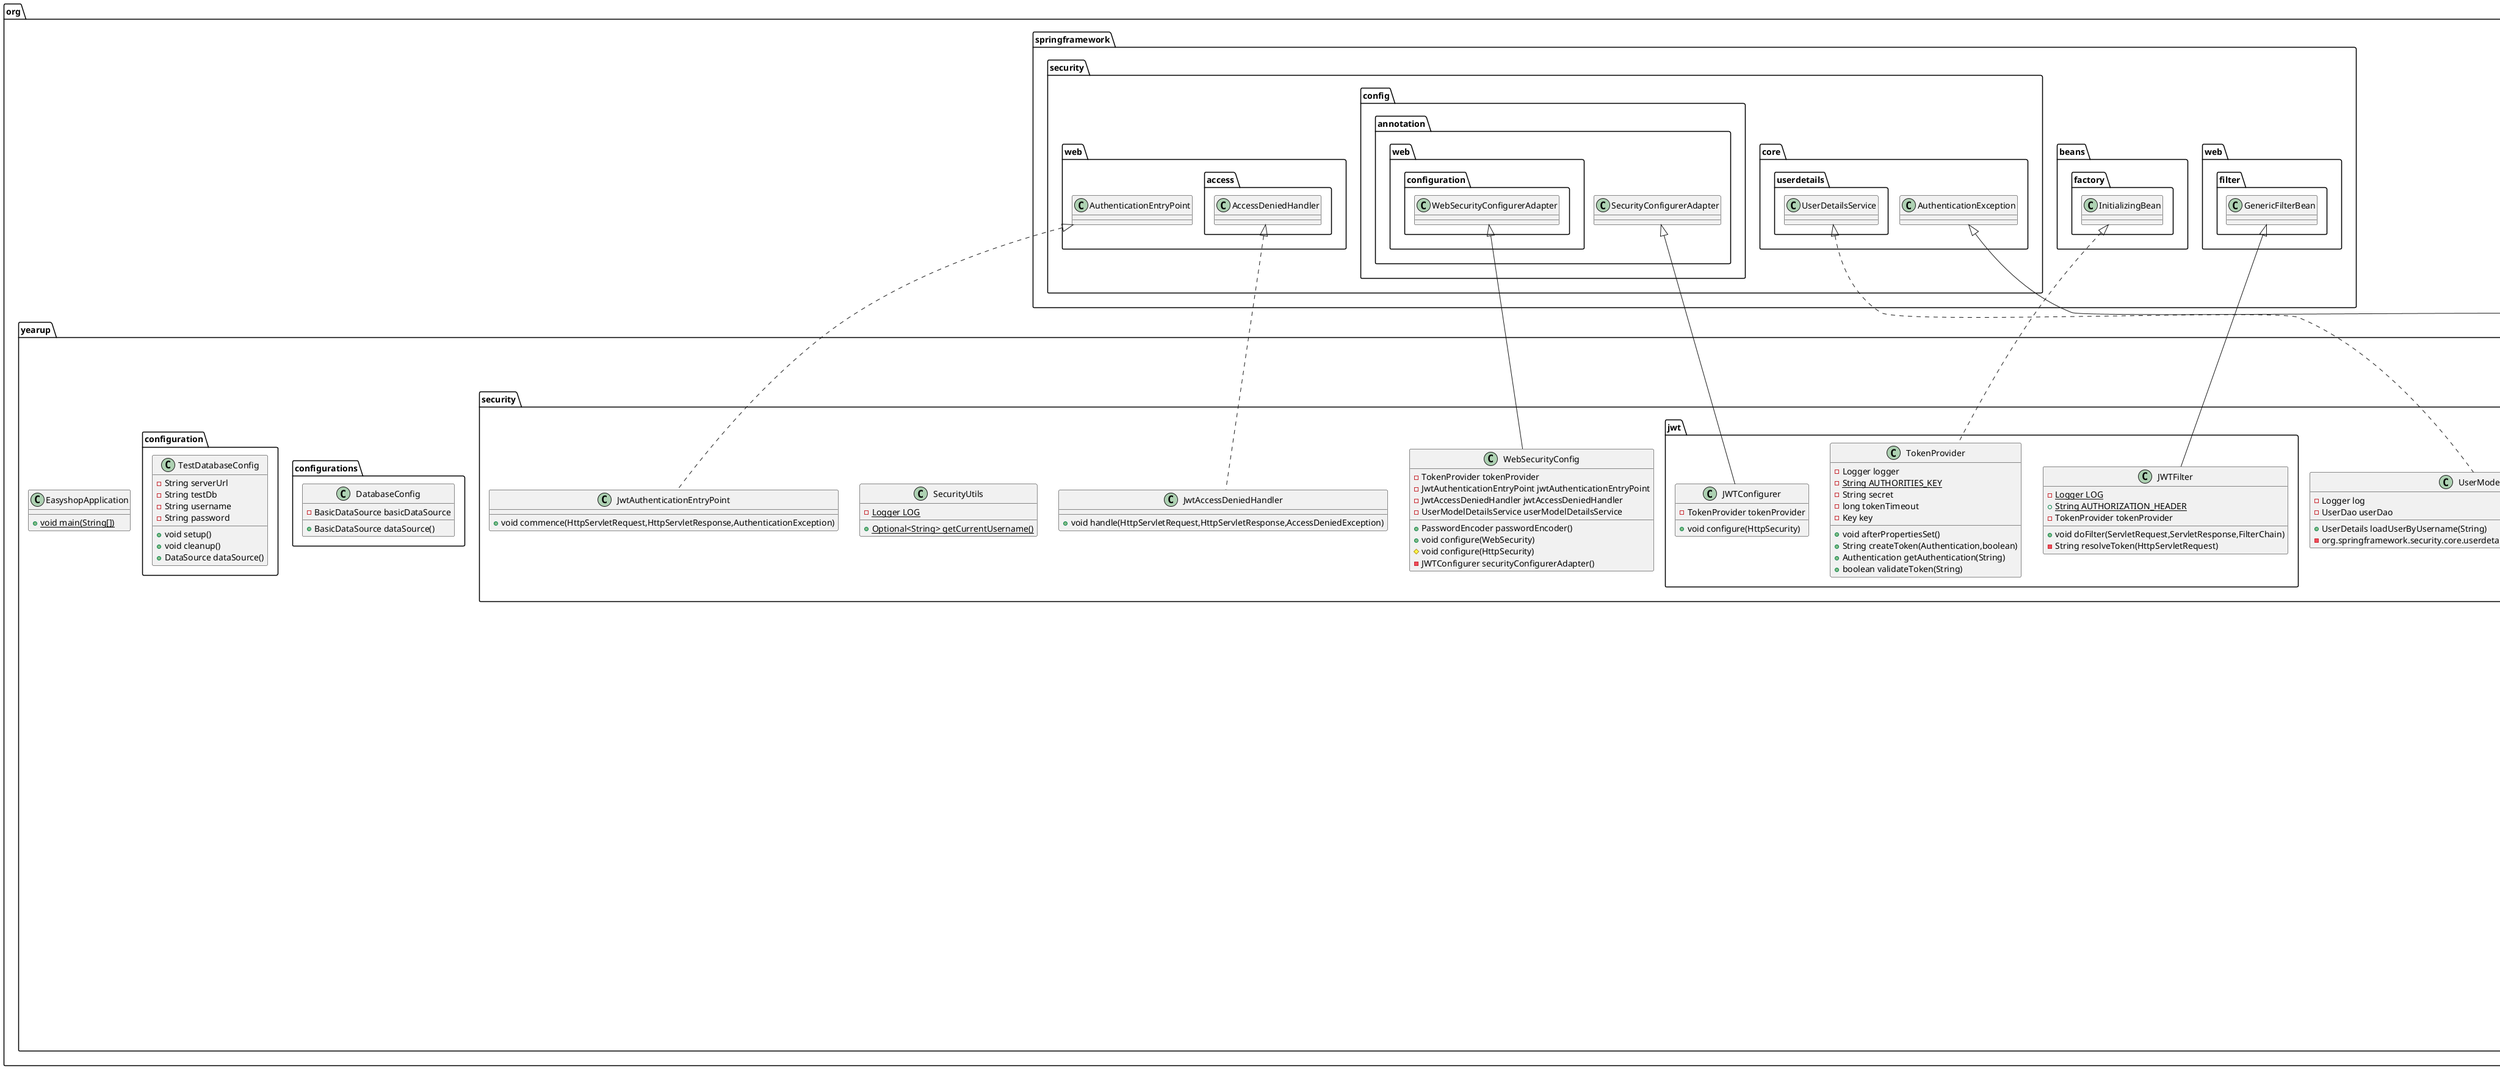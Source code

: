 @startuml
class org.yearup.data.mysql.MySqlProductDaoTest {
- MySqlProductDao dao
+ void setup()
+ void getById_shouldReturn_theCorrectProduct()
}
class org.yearup.data.mysql.MySqlProfileDao {
+ Profile create(Profile)
}
class org.yearup.data.mysql.MySqlProductDao {
+ List<Product> search(Integer,BigDecimal,BigDecimal,String)
+ List<Product> listByCategoryId(int)
+ Product getById(int)
+ Product create(Product)
+ void update(int,Product)
+ void delete(int)
# {static} Product mapRow(ResultSet)
}
class org.yearup.data.mysql.MySqlCategoryDaoTest {
- MySqlCategoryDao dao
+ void setup()
+ void getById_shouldReturn_theCorrectCategory()
}
interface org.yearup.data.ProductDao {
~ List<Product> search(Integer,BigDecimal,BigDecimal,String)
~ List<Product> listByCategoryId(int)
~ Product getById(int)
~ Product create(Product)
~ void update(int,Product)
~ void delete(int)
}
class org.yearup.models.authentication.RegisterUserDto {
- String username
- String password
- String confirmPassword
- String role
+ String getUsername()
+ void setUsername(String)
+ String getPassword()
+ void setPassword(String)
+ String getConfirmPassword()
+ void setConfirmPassword(String)
+ String getRole()
+ void setRole(String)
}
interface org.yearup.data.ProfileDao {
~ Profile create(Profile)
}
class org.yearup.controllers.CategoriesController {
- CategoryDao categoryDao
- ProductDao productDao
+ List<Category> getAll()
+ ResponseEntity<Category> getById(int)
+ List<Product> getProductsById(int)
+ Category addCategory(Category)
+ void updateCategory(int,Category)
+ void deleteCategory(int)
}
class org.yearup.security.WebSecurityConfig {
- TokenProvider tokenProvider
- JwtAuthenticationEntryPoint jwtAuthenticationEntryPoint
- JwtAccessDeniedHandler jwtAccessDeniedHandler
- UserModelDetailsService userModelDetailsService
+ PasswordEncoder passwordEncoder()
+ void configure(WebSecurity)
# void configure(HttpSecurity)
- JWTConfigurer securityConfigurerAdapter()
}
abstract class org.yearup.data.mysql.BaseDaoTestClass {
# DataSource dataSource
+ void rollback()
}
abstract class org.yearup.data.mysql.MySqlDaoBase {
- DataSource dataSource
# Connection getConnection()
}
interface org.yearup.data.ShoppingCartDao {
~ ShoppingCart getByUserId(int)
~ List<ShoppingCart> getAll()
~ void addProduct(int,ShoppingCartItem)
~ void removeProduct(int,int)
~ void updateProductQuantity(int,int,int)
~ BigDecimal calculateTotalPrice(int)
~ void update(int,ShoppingCartItem)
~ void delete(int)
~ void clearCart(int)
}
class org.yearup.models.Category {
- int categoryId
- String name
- String description
+ int getCategoryId()
+ void setCategoryId(int)
+ String getName()
+ void setName(String)
+ String getDescription()
+ void setDescription(String)
}
class org.yearup.controllers.ShoppingCartController {
- ShoppingCartDao shoppingCartDao
- UserDao userDao
- ProductDao productDao
- ShoppingCart shoppingCart
+ ShoppingCart getCart(Principal)
+ ResponseEntity<String> addProduct(ShoppingCartItem)
+ ResponseEntity<String> updateProduct(int,ShoppingCartItem,Principal)
+ void clearCart(Principal)
}
class org.yearup.security.jwt.JWTFilter {
- {static} Logger LOG
+ {static} String AUTHORIZATION_HEADER
- TokenProvider tokenProvider
+ void doFilter(ServletRequest,ServletResponse,FilterChain)
- String resolveToken(HttpServletRequest)
}
class org.yearup.models.ShoppingCart {
- Map<Integer,ShoppingCartItem> items
+ Map<Integer,ShoppingCartItem> getItems()
+ void setItems(Map<Integer,ShoppingCartItem>)
+ boolean contains(int)
+ void add(ShoppingCartItem)
+ ShoppingCartItem get(int)
+ BigDecimal getTotal()
}
interface org.yearup.data.UserDao {
~ List<User> getAll()
~ User getUserById(int)
~ User getByUserName(String)
~ int getIdByUsername(String)
~ User create(User)
~ boolean exists(String)
}
class org.yearup.security.jwt.TokenProvider {
- Logger logger
- {static} String AUTHORITIES_KEY
- String secret
- long tokenTimeout
- Key key
+ void afterPropertiesSet()
+ String createToken(Authentication,boolean)
+ Authentication getAuthentication(String)
+ boolean validateToken(String)
}
class org.yearup.models.User {
- int id
- String username
- String password
- boolean activated
- Set<Authority> authorities
+ int getId()
+ void setId(int)
+ String getUsername()
+ void setUsername(String)
+ String getPassword()
+ void setPassword(String)
+ boolean isActivated()
+ void setActivated(boolean)
+ Set<Authority> getAuthorities()
+ void setAuthorities(Set<Authority>)
+ void setAuthorities(String)
+ void addRole(String)
+ boolean equals(Object)
+ int hashCode()
+ String toString()
+ String getRole()
}
class org.yearup.data.mysql.MySqlUserDao {
+ User create(User)
+ List<User> getAll()
+ User getUserById(int)
+ User getByUserName(String)
+ int getIdByUsername(String)
+ boolean exists(String)
- User mapRow(ResultSet)
}
class org.yearup.EasyshopApplication {
+ {static} void main(String[])
}
class org.yearup.data.mysql.MySqlCategoryDao {
+ List<Category> getAllCategories()
+ Category getById(int)
+ Category create(Category)
+ void update(int,Category)
+ void delete(int)
- Category mapRow(ResultSet)
}
class org.yearup.security.JwtAccessDeniedHandler {
+ void handle(HttpServletRequest,HttpServletResponse,AccessDeniedException)
}
class org.yearup.security.JwtAuthenticationEntryPoint {
+ void commence(HttpServletRequest,HttpServletResponse,AuthenticationException)
}
class org.yearup.models.authentication.LoginResponseDto {
- String token
- User user
~ String getToken()
~ void setToken(String)
+ User getUser()
+ void setUser(User)
}
class org.yearup.models.Product {
- int productId
- String name
- BigDecimal price
- int categoryId
- String description
- String color
- int stock
- boolean isFeatured
- String imageUrl
+ int getProductId()
+ void setProductId(int)
+ String getName()
+ void setName(String)
+ BigDecimal getPrice()
+ void setPrice(BigDecimal)
+ int getCategoryId()
+ void setCategoryId(int)
+ String getDescription()
+ void setDescription(String)
+ String getColor()
+ void setColor(String)
+ int getStock()
+ void setStock(int)
+ boolean isFeatured()
+ void setFeatured(boolean)
+ String getImageUrl()
+ void setImageUrl(String)
}
class org.yearup.models.Profile {
- int userId
- String firstName
- String lastName
- String phone
- String email
- String address
- String city
- String state
- String zip
+ int getUserId()
+ void setUserId(int)
+ String getFirstName()
+ void setFirstName(String)
+ String getLastName()
+ void setLastName(String)
+ String getPhone()
+ void setPhone(String)
+ String getEmail()
+ void setEmail(String)
+ String getAddress()
+ void setAddress(String)
+ String getCity()
+ void setCity(String)
+ String getState()
+ void setState(String)
+ String getZip()
+ void setZip(String)
}
class org.yearup.controllers.AuthenticationController {
- TokenProvider tokenProvider
- AuthenticationManagerBuilder authenticationManagerBuilder
- UserDao userDao
- ProfileDao profileDao
+ ResponseEntity<LoginResponseDto> login(LoginDto)
+ ResponseEntity<User> register(RegisterUserDto)
}
class org.yearup.controllers.ProductsController {
- ProductDao productDao
+ List<Product> search(Integer,BigDecimal,BigDecimal,String)
+ Product getById(int)
+ Product addProduct(Product)
+ void updateProduct(int,Product)
+ void deleteProduct(int)
}
class org.yearup.models.authentication.Authority {
- String name
+ String getName()
+ void setName(String)
+ boolean equals(Object)
+ int hashCode()
+ String toString()
}
class org.yearup.security.UserNotActivatedException {
- {static} long serialVersionUID
}
class org.yearup.models.authentication.LoginDto {
- String username
- String password
+ String getUsername()
+ void setUsername(String)
+ String getPassword()
+ void setPassword(String)
+ String toString()
}
interface org.yearup.data.CategoryDao {
~ List<Category> getAllCategories()
~ Category getById(int)
~ Category create(Category)
~ void update(int,Category)
~ void delete(int)
}
class org.yearup.configurations.DatabaseConfig {
- BasicDataSource basicDataSource
+ BasicDataSource dataSource()
}
class org.yearup.security.jwt.JWTConfigurer {
- TokenProvider tokenProvider
+ void configure(HttpSecurity)
}
class org.yearup.security.SecurityUtils {
- {static} Logger LOG
+ {static} Optional<String> getCurrentUsername()
}
class org.yearup.models.ShoppingCartItem {
- Product product
- int productId
- int quantity
- BigDecimal discountPercent
+ Product getProduct()
+ void setProduct(Product)
+ int getQuantity()
+ void setQuantity(int)
+ BigDecimal getDiscountPercent()
+ void setDiscountPercent(BigDecimal)
+ int getProductId()
+ void setProductId(int)
+ BigDecimal getLineTotal()
}
class org.yearup.security.UserModelDetailsService {
- Logger log
- UserDao userDao
+ UserDetails loadUserByUsername(String)
- org.springframework.security.core.userdetails.User createSpringSecurityUser(String,User)
}
class org.yearup.configuration.TestDatabaseConfig {
- String serverUrl
- String testDb
- String username
- String password
+ void setup()
+ void cleanup()
+ DataSource dataSource()
}
class org.yearup.data.mysql.MySqlShoppingCartDao {
- Map<Integer,ShoppingCart> shoppingCarts
+ ShoppingCart getByUserId(int)
+ List<ShoppingCart> getAll()
+ void addProduct(int,ShoppingCartItem)
+ void removeProduct(int,int)
+ void updateProductQuantity(int,int,int)
+ BigDecimal calculateTotalPrice(int)
+ void update(int,ShoppingCartItem)
+ void delete(int)
+ void clearCart(int)
}


org.yearup.data.mysql.BaseDaoTestClass <|-- org.yearup.data.mysql.MySqlProductDaoTest
org.yearup.data.ProfileDao <|.. org.yearup.data.mysql.MySqlProfileDao
org.yearup.data.mysql.MySqlDaoBase <|-- org.yearup.data.mysql.MySqlProfileDao
org.yearup.data.ProductDao <|.. org.yearup.data.mysql.MySqlProductDao
org.yearup.data.mysql.MySqlDaoBase <|-- org.yearup.data.mysql.MySqlProductDao
org.yearup.data.mysql.BaseDaoTestClass <|-- org.yearup.data.mysql.MySqlCategoryDaoTest
org.springframework.security.config.annotation.web.configuration.WebSecurityConfigurerAdapter <|-- org.yearup.security.WebSecurityConfig
org.springframework.web.filter.GenericFilterBean <|-- org.yearup.security.jwt.JWTFilter
org.springframework.beans.factory.InitializingBean <|.. org.yearup.security.jwt.TokenProvider
org.yearup.data.UserDao <|.. org.yearup.data.mysql.MySqlUserDao
org.yearup.data.mysql.MySqlDaoBase <|-- org.yearup.data.mysql.MySqlUserDao
org.yearup.data.CategoryDao <|.. org.yearup.data.mysql.MySqlCategoryDao
org.yearup.data.mysql.MySqlDaoBase <|-- org.yearup.data.mysql.MySqlCategoryDao
org.springframework.security.web.access.AccessDeniedHandler <|.. org.yearup.security.JwtAccessDeniedHandler
org.springframework.security.web.AuthenticationEntryPoint <|.. org.yearup.security.JwtAuthenticationEntryPoint
org.springframework.security.core.AuthenticationException <|-- org.yearup.security.UserNotActivatedException
org.springframework.security.config.annotation.SecurityConfigurerAdapter <|-- org.yearup.security.jwt.JWTConfigurer
org.springframework.security.core.userdetails.UserDetailsService <|.. org.yearup.security.UserModelDetailsService
org.yearup.data.ShoppingCartDao <|.. org.yearup.data.mysql.MySqlShoppingCartDao
org.yearup.data.mysql.MySqlDaoBase <|-- org.yearup.data.mysql.MySqlShoppingCartDao
@enduml